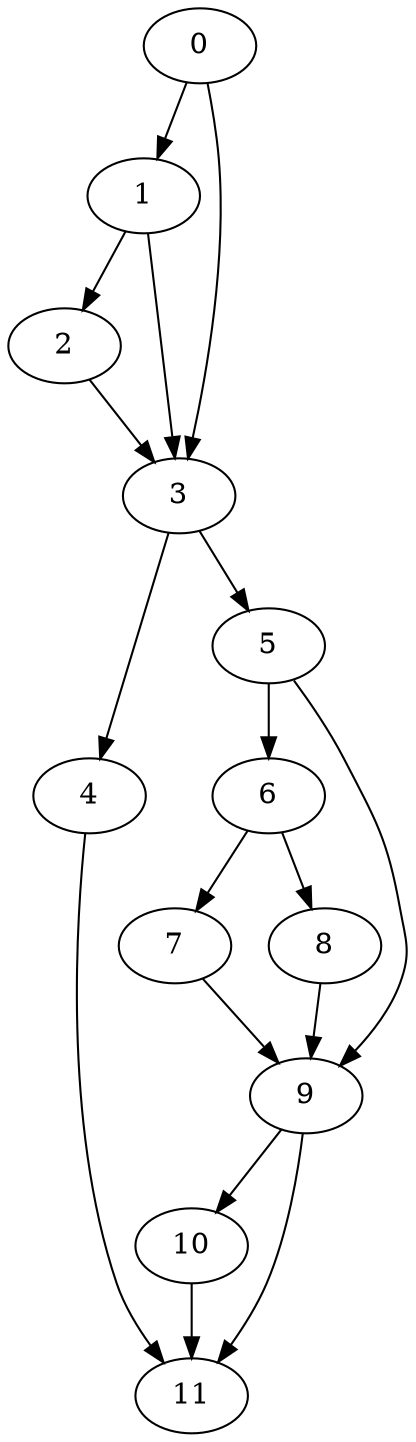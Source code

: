 digraph {
	0
	1
	2
	3
	4
	5
	6
	7
	8
	9
	10
	11
	9 -> 10
	4 -> 11
	9 -> 11
	10 -> 11
	3 -> 4
	5 -> 6
	6 -> 7
	6 -> 8
	5 -> 9
	7 -> 9
	8 -> 9
	0 -> 1
	1 -> 2
	0 -> 3
	1 -> 3
	2 -> 3
	3 -> 5
}
